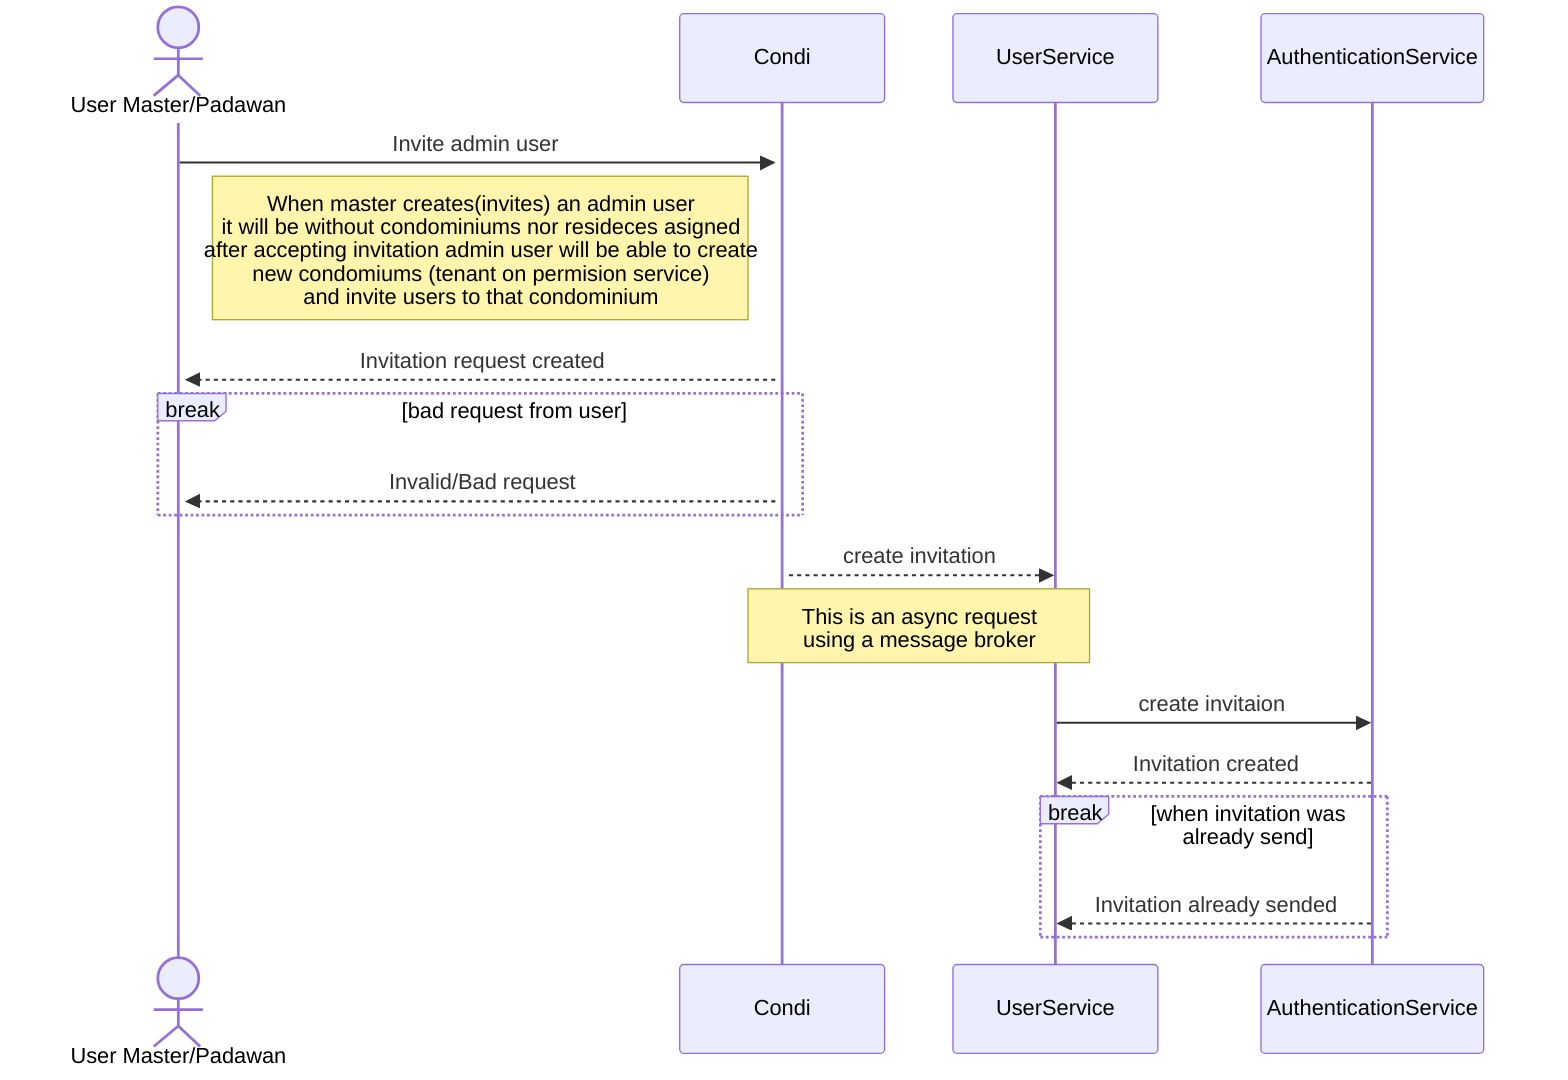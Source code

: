 sequenceDiagram
  actor UserMaster as User Master/Padawan
  participant Condi as Condi
  participant UserService as UserService
  participant AuthenticationService as AuthenticationService


  UserMaster ->>+ Condi: Invite admin user
  Note right of UserMaster: When master creates(invites) an admin user <br/> it will be without condominiums nor resideces asigned <br/> after accepting invitation admin user will be able to create <br/> new condomiums (tenant on permision service) <br/> and invite users to that condominium
  Condi -->>+ UserMaster: Invitation request created
  break bad request from user
    Condi -->> UserMaster: Invalid/Bad request
  end
  Condi -->> UserService: create invitation
  Note over Condi, UserService: This is an async request <br/> using a message broker
  UserService ->> AuthenticationService: create invitaion
  AuthenticationService -->> UserService: Invitation created
  break when invitation was<br/>already send
    AuthenticationService -->> UserService: Invitation already sended
  end
